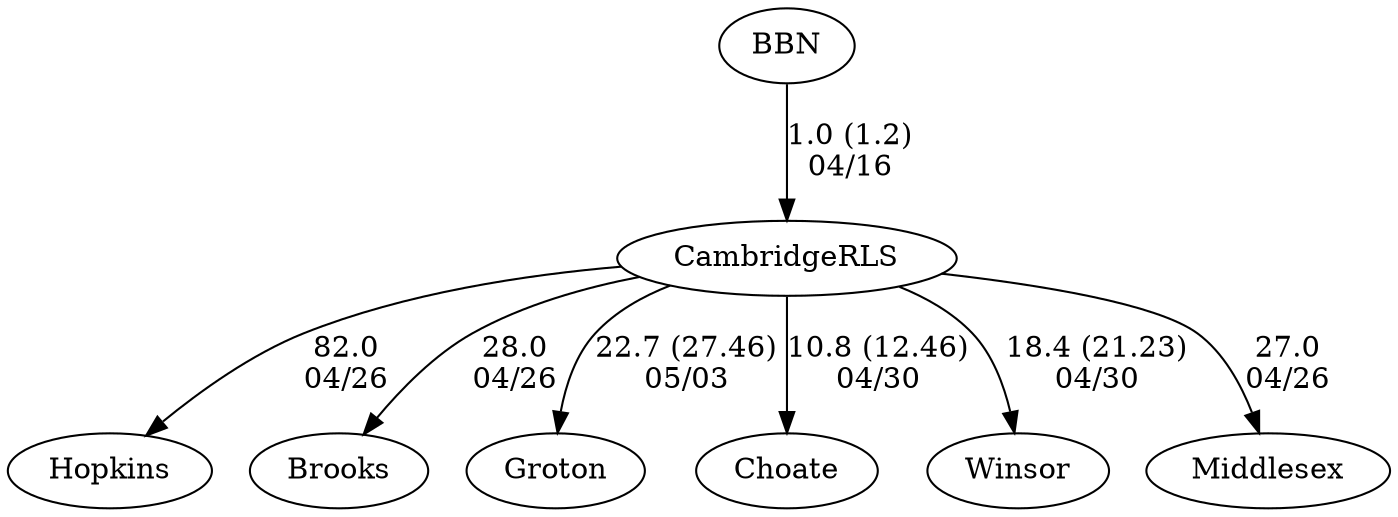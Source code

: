 digraph girls5foursCambridgeRLS {Hopkins [URL="girls5foursHopkins.html"];Brooks [URL="girls5foursBrooks.html"];Groton [URL="girls5foursGroton.html"];Choate [URL="girls5foursChoate.html"];Winsor [URL="girls5foursWinsor.html"];BBN [URL="girls5foursBBN.html"];Middlesex [URL="girls5foursMiddlesex.html"];CambridgeRLS [URL="girls5foursCambridgeRLS.html"];BBN -> CambridgeRLS[label="1.0 (1.2)
04/16", weight="99", tooltip="NEIRA Girls Fours, Cambridge Mayor's Cup: BB&N vs. CRLS			
Distance: 1250m Conditions: Brisk 15-20mph crosswind, swirling and gusting, increasing throughout races. Race order 5-4-3-2-1. 
Water mostly ok until significant chop in the middle of the 1V race. 
All floating starts, not exactly the same across races. 5V in particular started more than a length over the line. 
Due to the wind, the 5V, 4V, and 1V races shared the center arches, while 2V and 3V races had one boat in the Boston side arches and the other in the center arches. Comments: BB&N retains the Cambridge Mayor's Cup as a result of winning the 1V race in the last 5 strokes with an impressive sprint!
Slight mutual blade clashing in the last 500m of the 5V race.
BB&N 2V broke their skeg during their warmup and hot-seated into the 5V crew's shell.
Congrats to all crews and especially the coxswains for getting lined up and navigating challenging wind conditions and river traffic.
Thanks to BB&N for great early-season racing and flexibility in rescheduling to a weekday afternoon!
None", URL="https://www.row2k.com/results/resultspage.cfm?UID=181E3474D2FC1C1BDC3CD092B1E1976C&cat=1", random="random"]; 
CambridgeRLS -> Groton[label="22.7 (27.46)
05/03", weight="78", tooltip="NEIRA Boys & Girls Fours,CRLS at Groton			
Distance: 1240 m Conditions: A tail wind was significant in the first races, by the time o the first boats, n0 wind at all. Very little current; the river is very low.We finished the last race just before thunder and lightning began. Minimal rain. Comments: Racing order:
G5, B5, G4, B4, G2, B2, G3, B3, G1, B1
Good competition. Good fun.
None", URL="https://www.row2k.com/results/resultspage.cfm?UID=FF45AC48CF863069B998EA93AF28A674&cat=5", random="random"]; 
CambridgeRLS -> Middlesex[label="27.0
04/26", weight="73", tooltip="NEIRA Boys & Girls Fours,Brooks vs. CRLS, Hopkins, Middlesex and NMH			
Distance: 1500 Conditions: Occasional rain and 10-12 mph cross headwind for first 1000 meters with choppy waters; wind and chop diminished in last 500. Conditions improved somewhat for the later races. Race order 5-1-2-3-4 Comments: Girls second boat event was a dead heat for 1st - even the finish line camera was inconclusive. Thanks to all crews for taking a risk on the weather and making the trip to Brooks for a good afternoon of racing. Thanks for the great cooperation of all crews and especially the coxswains in a 5-lane floating start.
None", URL="https://www.row2k.com/results/resultspage.cfm?UID=168B5F55B689601CCC0CC8B65FAE5BAC&cat=5", random="random"]; 
CambridgeRLS -> Brooks[label="28.0
04/26", weight="72", tooltip="NEIRA Boys & Girls Fours,Brooks vs. CRLS, Hopkins, Middlesex and NMH			
Distance: 1500 Conditions: Occasional rain and 10-12 mph cross headwind for first 1000 meters with choppy waters; wind and chop diminished in last 500. Conditions improved somewhat for the later races. Race order 5-1-2-3-4 Comments: Girls second boat event was a dead heat for 1st - even the finish line camera was inconclusive. Thanks to all crews for taking a risk on the weather and making the trip to Brooks for a good afternoon of racing. Thanks for the great cooperation of all crews and especially the coxswains in a 5-lane floating start.
None", URL="https://www.row2k.com/results/resultspage.cfm?UID=168B5F55B689601CCC0CC8B65FAE5BAC&cat=5", random="random"]; 
CambridgeRLS -> Hopkins[label="82.0
04/26", weight="18", tooltip="NEIRA Boys & Girls Fours,Brooks vs. CRLS, Hopkins, Middlesex and NMH			
Distance: 1500 Conditions: Occasional rain and 10-12 mph cross headwind for first 1000 meters with choppy waters; wind and chop diminished in last 500. Conditions improved somewhat for the later races. Race order 5-1-2-3-4 Comments: Girls second boat event was a dead heat for 1st - even the finish line camera was inconclusive. Thanks to all crews for taking a risk on the weather and making the trip to Brooks for a good afternoon of racing. Thanks for the great cooperation of all crews and especially the coxswains in a 5-lane floating start.
None", URL="https://www.row2k.com/results/resultspage.cfm?UID=168B5F55B689601CCC0CC8B65FAE5BAC&cat=5", random="random"]; 
CambridgeRLS -> Choate[label="10.8 (12.46)
04/30", weight="90", tooltip="NEIRA Girls Fours, The Winsor School, Choate, Cambridge Rindge & Latin School (CRLS)			
Distance: 1300 Conditions: Great day of racing. Crossing tailwind with a few gusts, but nothing to impede racing or steering. 5th, 6th, 7th boats raced a shortened course due to current and timing restraints. Thank you to Choate for making the trip to Boston and CRLS for a great afternoon of racing!
Race order: 3V,4V,1V,2V,5V,6V,7V Comments: CRLS and Choate also raced a 7V, resulting--CRLS: 5:15.71 Choate: 5:52.01.
None", URL="https://www.row2k.com/results/resultspage.cfm?UID=97F7AB1A3583B5AD0B685E7720855CFF&cat=1", random="random"]; 
CambridgeRLS -> Winsor[label="18.4 (21.23)
04/30", weight="82", tooltip="NEIRA Girls Fours, The Winsor School, Choate, Cambridge Rindge & Latin School (CRLS)			
Distance: 1300 Conditions: Great day of racing. Crossing tailwind with a few gusts, but nothing to impede racing or steering. 5th, 6th, 7th boats raced a shortened course due to current and timing restraints. Thank you to Choate for making the trip to Boston and CRLS for a great afternoon of racing!
Race order: 3V,4V,1V,2V,5V,6V,7V Comments: CRLS and Choate also raced a 7V, resulting--CRLS: 5:15.71 Choate: 5:52.01.
None", URL="https://www.row2k.com/results/resultspage.cfm?UID=97F7AB1A3583B5AD0B685E7720855CFF&cat=1", random="random"]}
